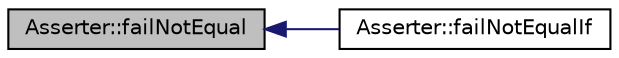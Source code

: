 digraph "Asserter::failNotEqual"
{
  edge [fontname="Helvetica",fontsize="10",labelfontname="Helvetica",labelfontsize="10"];
  node [fontname="Helvetica",fontsize="10",shape=record];
  rankdir="LR";
  Node1 [label="Asserter::failNotEqual",height=0.2,width=0.4,color="black", fillcolor="grey75", style="filled", fontcolor="black"];
  Node1 -> Node2 [dir="back",color="midnightblue",fontsize="10",style="solid",fontname="Helvetica"];
  Node2 [label="Asserter::failNotEqualIf",height=0.2,width=0.4,color="black", fillcolor="white", style="filled",URL="$struct_asserter.html#a71143b0ea2e48e4089a018938125da73",tooltip="Throws an Exception with the specified message and location. "];
}
